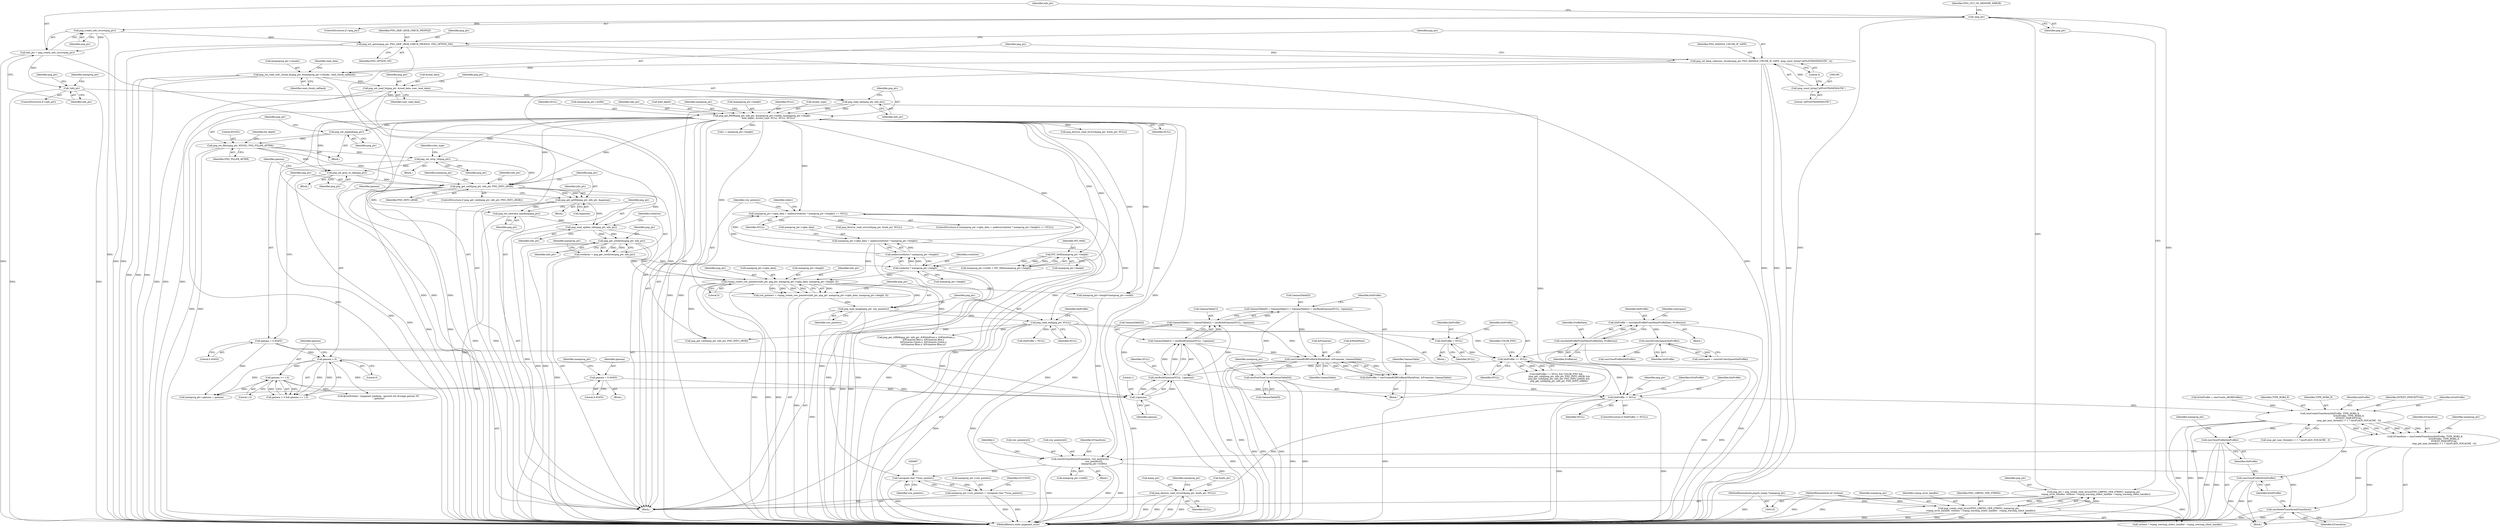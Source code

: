 digraph "1_pngquant_b7c217680cda02dddced245d237ebe8c383be285@array" {
"1000561" [label="(Call,GammaTable[0] = GammaTable[1] = GammaTable[2] = cmsBuildGamma(NULL, 1/gamma))"];
"1000565" [label="(Call,GammaTable[1] = GammaTable[2] = cmsBuildGamma(NULL, 1/gamma))"];
"1000569" [label="(Call,GammaTable[2] = cmsBuildGamma(NULL, 1/gamma))"];
"1000573" [label="(Call,cmsBuildGamma(NULL, 1/gamma))"];
"1000467" [label="(Call,hInProfile == NULL)"];
"1000462" [label="(Call,hInProfile = NULL)"];
"1000395" [label="(Call,png_read_end(png_ptr, NULL))"];
"1000392" [label="(Call,png_read_image(png_ptr, row_pointers))"];
"1000382" [label="(Call,rwpng_create_row_pointers(info_ptr, png_ptr, mainprog_ptr->rgba_data, mainprog_ptr->height, 0))"];
"1000351" [label="(Call,png_get_rowbytes(png_ptr, info_ptr))"];
"1000346" [label="(Call,png_read_update_info(png_ptr, info_ptr))"];
"1000344" [label="(Call,png_set_interlace_handling(png_ptr))"];
"1000279" [label="(Call,png_get_valid(png_ptr, info_ptr, PNG_INFO_sRGB))"];
"1000264" [label="(Call,png_set_strip_16(png_ptr))"];
"1000210" [label="(Call,png_get_IHDR(png_ptr, info_ptr, &mainprog_ptr->width, &mainprog_ptr->height,\n                  &bit_depth, &color_type, NULL, NULL, NULL))"];
"1000207" [label="(Call,png_read_info(png_ptr, info_ptr))"];
"1000202" [label="(Call,png_set_read_fn(png_ptr, &read_data, user_read_data))"];
"1000192" [label="(Call,png_set_read_user_chunk_fn(png_ptr, &mainprog_ptr->chunks, read_chunk_callback))"];
"1000185" [label="(Call,png_set_keep_unknown_chunks(png_ptr, PNG_HANDLE_CHUNK_IF_SAFE, (png_const_bytep)\"pHYs\0iTXt\0tEXt\0zTXt\", 4))"];
"1000181" [label="(Call,png_set_option(png_ptr, PNG_SKIP_sRGB_CHECK_PROFILE, PNG_OPTION_ON))"];
"1000154" [label="(Call,png_create_info_struct(png_ptr))"];
"1000147" [label="(Call,!png_ptr)"];
"1000136" [label="(Call,png_ptr = png_create_read_struct(PNG_LIBPNG_VER_STRING, mainprog_ptr,\n      rwpng_error_handler, verbose ? rwpng_warning_stderr_handler : rwpng_warning_silent_handler))"];
"1000138" [label="(Call,png_create_read_struct(PNG_LIBPNG_VER_STRING, mainprog_ptr,\n      rwpng_error_handler, verbose ? rwpng_warning_stderr_handler : rwpng_warning_silent_handler))"];
"1000122" [label="(MethodParameterIn,png24_image *mainprog_ptr)"];
"1000123" [label="(MethodParameterIn,int verbose)"];
"1000188" [label="(Call,(png_const_bytep)\"pHYs\0iTXt\0tEXt\0zTXt\")"];
"1000157" [label="(Call,!info_ptr)"];
"1000152" [label="(Call,info_ptr = png_create_info_struct(png_ptr))"];
"1000255" [label="(Call,png_set_filler(png_ptr, 65535L, PNG_FILLER_AFTER))"];
"1000253" [label="(Call,png_set_expand(png_ptr))"];
"1000272" [label="(Call,png_set_gray_to_rgb(png_ptr))"];
"1000296" [label="(Call,png_get_gAMA(png_ptr, info_ptr, &gamma))"];
"1000356" [label="(Call,mainprog_ptr->rgba_data = malloc(rowbytes * mainprog_ptr->height))"];
"1000360" [label="(Call,malloc(rowbytes * mainprog_ptr->height))"];
"1000361" [label="(Call,rowbytes * mainprog_ptr->height)"];
"1000349" [label="(Call,rowbytes = png_get_rowbytes(png_ptr, info_ptr))"];
"1000233" [label="(Call,INT_MAX/mainprog_ptr->height)"];
"1000380" [label="(Call,row_pointers = rwpng_create_row_pointers(info_ptr, png_ptr, mainprog_ptr->rgba_data, mainprog_ptr->height, 0))"];
"1000355" [label="(Call,(mainprog_ptr->rgba_data = malloc(rowbytes * mainprog_ptr->height)) == NULL)"];
"1000421" [label="(Call,cmsGetColorSpace(hInProfile))"];
"1000413" [label="(Call,hInProfile = cmsOpenProfileFromMem(ProfileData, ProfileLen))"];
"1000415" [label="(Call,cmsOpenProfileFromMem(ProfileData, ProfileLen))"];
"1000575" [label="(Call,1/gamma)"];
"1000303" [label="(Call,gamma > 0)"];
"1000275" [label="(Call,gamma = 0.45455)"];
"1000306" [label="(Call,gamma <= 1.0)"];
"1000336" [label="(Call,gamma = 0.45455)"];
"1000580" [label="(Call,cmsCreateRGBProfile(&WhitePoint, &Primaries, GammaTable))"];
"1000578" [label="(Call,hInProfile = cmsCreateRGBProfile(&WhitePoint, &Primaries, GammaTable))"];
"1000601" [label="(Call,hInProfile != NULL)"];
"1000612" [label="(Call,cmsCreateTransform(hInProfile, TYPE_RGBA_8,\n                                                      hOutProfile, TYPE_RGBA_8,\n                                                      INTENT_PERCEPTUAL,\n                                                      omp_get_max_threads() > 1 ? cmsFLAGS_NOCACHE : 0))"];
"1000610" [label="(Call,hTransform = cmsCreateTransform(hInProfile, TYPE_RGBA_8,\n                                                      hOutProfile, TYPE_RGBA_8,\n                                                      INTENT_PERCEPTUAL,\n                                                      omp_get_max_threads() > 1 ? cmsFLAGS_NOCACHE : 0))"];
"1000647" [label="(Call,cmsDoTransform(hTransform, row_pointers[i],\n                                       row_pointers[i],\n                                       mainprog_ptr->width))"];
"1000658" [label="(Call,cmsDeleteTransform(hTransform))"];
"1000686" [label="(Call,(unsigned char **)row_pointers)"];
"1000682" [label="(Call,mainprog_ptr->row_pointers = (unsigned char **)row_pointers)"];
"1000660" [label="(Call,cmsCloseProfile(hOutProfile))"];
"1000662" [label="(Call,cmsCloseProfile(hInProfile))"];
"1000669" [label="(Call,png_destroy_read_struct(&png_ptr, &info_ptr, NULL))"];
"1000586" [label="(Call,cmsFreeToneCurve(GammaTable[0]))"];
"1000611" [label="(Identifier,hTransform)"];
"1000263" [label="(Block,)"];
"1000612" [label="(Call,cmsCreateTransform(hInProfile, TYPE_RGBA_8,\n                                                      hOutProfile, TYPE_RGBA_8,\n                                                      INTENT_PERCEPTUAL,\n                                                      omp_get_max_threads() > 1 ? cmsFLAGS_NOCACHE : 0))"];
"1000357" [label="(Call,mainprog_ptr->rgba_data)"];
"1000272" [label="(Call,png_set_gray_to_rgb(png_ptr))"];
"1000156" [label="(ControlStructure,if (!info_ptr))"];
"1000191" [label="(Literal,4)"];
"1000422" [label="(Identifier,hInProfile)"];
"1000371" [label="(Call,png_destroy_read_struct(&png_ptr, &info_ptr, NULL))"];
"1000393" [label="(Identifier,png_ptr)"];
"1000645" [label="(Identifier,i)"];
"1000392" [label="(Call,png_read_image(png_ptr, row_pointers))"];
"1000384" [label="(Identifier,png_ptr)"];
"1000604" [label="(Block,)"];
"1000655" [label="(Call,mainprog_ptr->width)"];
"1000257" [label="(Literal,65535L)"];
"1000686" [label="(Call,(unsigned char **)row_pointers)"];
"1000213" [label="(Call,&mainprog_ptr->width)"];
"1000280" [label="(Identifier,png_ptr)"];
"1000639" [label="(Call,i < mainprog_ptr->height)"];
"1000360" [label="(Call,malloc(rowbytes * mainprog_ptr->height))"];
"1000303" [label="(Call,gamma > 0)"];
"1000618" [label="(Call,omp_get_max_threads() > 1 ? cmsFLAGS_NOCACHE : 0)"];
"1000490" [label="(Call,png_get_cHRM(png_ptr, info_ptr, &WhitePoint.x, &WhitePoint.y,\n                     &Primaries.Red.x, &Primaries.Red.y,\n                     &Primaries.Green.x, &Primaries.Green.y,\n                     &Primaries.Blue.x, &Primaries.Blue.y))"];
"1000394" [label="(Identifier,row_pointers)"];
"1000682" [label="(Call,mainprog_ptr->row_pointers = (unsigned char **)row_pointers)"];
"1000297" [label="(Identifier,png_ptr)"];
"1000192" [label="(Call,png_set_read_user_chunk_fn(png_ptr, &mainprog_ptr->chunks, read_chunk_callback))"];
"1000229" [label="(Call,mainprog_ptr->width > INT_MAX/mainprog_ptr->height)"];
"1000577" [label="(Identifier,gamma)"];
"1000691" [label="(MethodReturn,static pngquant_error)"];
"1000275" [label="(Call,gamma = 0.45455)"];
"1000281" [label="(Identifier,info_ptr)"];
"1000154" [label="(Call,png_create_info_struct(png_ptr))"];
"1000610" [label="(Call,hTransform = cmsCreateTransform(hInProfile, TYPE_RGBA_8,\n                                                      hOutProfile, TYPE_RGBA_8,\n                                                      INTENT_PERCEPTUAL,\n                                                      omp_get_max_threads() > 1 ? cmsFLAGS_NOCACHE : 0))"];
"1000254" [label="(Identifier,png_ptr)"];
"1000345" [label="(Identifier,png_ptr)"];
"1000304" [label="(Identifier,gamma)"];
"1000391" [label="(Literal,0)"];
"1000471" [label="(Identifier,COLOR_PNG)"];
"1000396" [label="(Identifier,png_ptr)"];
"1000282" [label="(Identifier,PNG_INFO_sRGB)"];
"1000239" [label="(Call,png_destroy_read_struct(&png_ptr, &info_ptr, NULL))"];
"1000576" [label="(Literal,1)"];
"1000419" [label="(Call,colorspace = cmsGetColorSpace(hInProfile))"];
"1000366" [label="(Identifier,NULL)"];
"1000278" [label="(ControlStructure,if (png_get_valid(png_ptr, info_ptr, PNG_INFO_sRGB)))"];
"1000614" [label="(Identifier,TYPE_RGBA_8)"];
"1000469" [label="(Identifier,NULL)"];
"1000666" [label="(Identifier,mainprog_ptr)"];
"1000349" [label="(Call,rowbytes = png_get_rowbytes(png_ptr, info_ptr))"];
"1000344" [label="(Call,png_set_interlace_handling(png_ptr))"];
"1000369" [label="(Identifier,stderr)"];
"1000677" [label="(Identifier,mainprog_ptr)"];
"1000487" [label="(Block,)"];
"1000186" [label="(Identifier,png_ptr)"];
"1000652" [label="(Call,row_pointers[i])"];
"1000587" [label="(Call,GammaTable[0])"];
"1000463" [label="(Identifier,hInProfile)"];
"1000147" [label="(Call,!png_ptr)"];
"1000663" [label="(Identifier,hInProfile)"];
"1000183" [label="(Identifier,PNG_SKIP_sRGB_CHECK_PROFILE)"];
"1000212" [label="(Identifier,info_ptr)"];
"1000356" [label="(Call,mainprog_ptr->rgba_data = malloc(rowbytes * mainprog_ptr->height))"];
"1000380" [label="(Call,row_pointers = rwpng_create_row_pointers(info_ptr, png_ptr, mainprog_ptr->rgba_data, mainprog_ptr->height, 0))"];
"1000306" [label="(Call,gamma <= 1.0)"];
"1000361" [label="(Call,rowbytes * mainprog_ptr->height)"];
"1000580" [label="(Call,cmsCreateRGBProfile(&WhitePoint, &Primaries, GammaTable))"];
"1000123" [label="(MethodParameterIn,int verbose)"];
"1000570" [label="(Call,GammaTable[2])"];
"1000185" [label="(Call,png_set_keep_unknown_chunks(png_ptr, PNG_HANDLE_CHUNK_IF_SAFE, (png_const_bytep)\"pHYs\0iTXt\0tEXt\0zTXt\", 4))"];
"1000613" [label="(Identifier,hInProfile)"];
"1000674" [label="(Identifier,NULL)"];
"1000603" [label="(Identifier,NULL)"];
"1000382" [label="(Call,rwpng_create_row_pointers(info_ptr, png_ptr, mainprog_ptr->rgba_data, mainprog_ptr->height, 0))"];
"1000261" [label="(Identifier,bit_depth)"];
"1000649" [label="(Call,row_pointers[i])"];
"1000142" [label="(Call,verbose ? rwpng_warning_stderr_handler : rwpng_warning_silent_handler)"];
"1000277" [label="(Literal,0.45455)"];
"1000286" [label="(Identifier,mainprog_ptr)"];
"1000211" [label="(Identifier,png_ptr)"];
"1000203" [label="(Identifier,png_ptr)"];
"1000148" [label="(Identifier,png_ptr)"];
"1000647" [label="(Call,cmsDoTransform(hTransform, row_pointers[i],\n                                       row_pointers[i],\n                                       mainprog_ptr->width))"];
"1000170" [label="(Identifier,mainprog_ptr)"];
"1000339" [label="(Call,mainprog_ptr->gamma = gamma)"];
"1000660" [label="(Call,cmsCloseProfile(hOutProfile))"];
"1000140" [label="(Identifier,mainprog_ptr)"];
"1000574" [label="(Identifier,NULL)"];
"1000299" [label="(Call,&gamma)"];
"1000671" [label="(Identifier,png_ptr)"];
"1000464" [label="(Identifier,NULL)"];
"1000468" [label="(Identifier,hInProfile)"];
"1000669" [label="(Call,png_destroy_read_struct(&png_ptr, &info_ptr, NULL))"];
"1000569" [label="(Call,GammaTable[2] = cmsBuildGamma(NULL, 1/gamma))"];
"1000412" [label="(Block,)"];
"1000417" [label="(Identifier,ProfileLen)"];
"1000363" [label="(Call,mainprog_ptr->height)"];
"1000617" [label="(Identifier,INTENT_PERCEPTUAL)"];
"1000350" [label="(Identifier,rowbytes)"];
"1000184" [label="(Identifier,PNG_OPTION_ON)"];
"1000385" [label="(Call,mainprog_ptr->rgba_data)"];
"1000190" [label="(Literal,\"pHYs\0iTXt\0tEXt\0zTXt\")"];
"1000182" [label="(Identifier,png_ptr)"];
"1000381" [label="(Identifier,row_pointers)"];
"1000346" [label="(Call,png_read_update_info(png_ptr, info_ptr))"];
"1000141" [label="(Identifier,rwpng_error_handler)"];
"1000307" [label="(Identifier,gamma)"];
"1000588" [label="(Identifier,GammaTable)"];
"1000233" [label="(Call,INT_MAX/mainprog_ptr->height)"];
"1000575" [label="(Call,1/gamma)"];
"1000151" [label="(Identifier,PNG_OUT_OF_MEMORY_ERROR)"];
"1000566" [label="(Call,GammaTable[1])"];
"1000221" [label="(Call,&bit_depth)"];
"1000139" [label="(Identifier,PNG_LIBPNG_VER_STRING)"];
"1000207" [label="(Call,png_read_info(png_ptr, info_ptr))"];
"1000235" [label="(Call,mainprog_ptr->height)"];
"1000421" [label="(Call,cmsGetColorSpace(hInProfile))"];
"1000298" [label="(Identifier,info_ptr)"];
"1000231" [label="(Identifier,mainprog_ptr)"];
"1000474" [label="(Call,png_get_valid(png_ptr, info_ptr, PNG_INFO_sRGB))"];
"1000579" [label="(Identifier,hInProfile)"];
"1000662" [label="(Call,cmsCloseProfile(hInProfile))"];
"1000646" [label="(Block,)"];
"1000217" [label="(Call,&mainprog_ptr->height)"];
"1000354" [label="(ControlStructure,if ((mainprog_ptr->rgba_data = malloc(rowbytes * mainprog_ptr->height)) == NULL))"];
"1000157" [label="(Call,!info_ptr)"];
"1000401" [label="(Call,hInProfile = NULL)"];
"1000138" [label="(Call,png_create_read_struct(PNG_LIBPNG_VER_STRING, mainprog_ptr,\n      rwpng_error_handler, verbose ? rwpng_warning_stderr_handler : rwpng_warning_silent_handler))"];
"1000295" [label="(Block,)"];
"1000352" [label="(Identifier,png_ptr)"];
"1000158" [label="(Identifier,info_ptr)"];
"1000302" [label="(Call,gamma > 0 && gamma <= 1.0)"];
"1000615" [label="(Identifier,hOutProfile)"];
"1000225" [label="(Identifier,NULL)"];
"1000187" [label="(Identifier,PNG_HANDLE_CHUNK_IF_SAFE)"];
"1000690" [label="(Identifier,SUCCESS)"];
"1000201" [label="(Identifier,read_data)"];
"1000413" [label="(Call,hInProfile = cmsOpenProfileFromMem(ProfileData, ProfileLen))"];
"1000606" [label="(Call,hOutProfile = cmsCreate_sRGBProfile())"];
"1000279" [label="(Call,png_get_valid(png_ptr, info_ptr, PNG_INFO_sRGB))"];
"1000688" [label="(Identifier,row_pointers)"];
"1000122" [label="(MethodParameterIn,png24_image *mainprog_ptr)"];
"1000395" [label="(Call,png_read_end(png_ptr, NULL))"];
"1000565" [label="(Call,GammaTable[1] = GammaTable[2] = cmsBuildGamma(NULL, 1/gamma))"];
"1000628" [label="(Identifier,mainprog_ptr)"];
"1000209" [label="(Identifier,info_ptr)"];
"1000136" [label="(Call,png_ptr = png_create_read_struct(PNG_LIBPNG_VER_STRING, mainprog_ptr,\n      rwpng_error_handler, verbose ? rwpng_warning_stderr_handler : rwpng_warning_silent_handler))"];
"1000256" [label="(Identifier,png_ptr)"];
"1000296" [label="(Call,png_get_gAMA(png_ptr, info_ptr, &gamma))"];
"1000648" [label="(Identifier,hTransform)"];
"1000188" [label="(Call,(png_const_bytep)\"pHYs\0iTXt\0tEXt\0zTXt\")"];
"1000358" [label="(Identifier,mainprog_ptr)"];
"1000181" [label="(Call,png_set_option(png_ptr, PNG_SKIP_sRGB_CHECK_PROFILE, PNG_OPTION_ON))"];
"1000264" [label="(Call,png_set_strip_16(png_ptr))"];
"1000338" [label="(Literal,0.45455)"];
"1000348" [label="(Identifier,info_ptr)"];
"1000322" [label="(Call,fprintf(stderr, \"pngquant readpng:  ignored out-of-range gamma %f\n\", gamma))"];
"1000661" [label="(Identifier,hOutProfile)"];
"1000206" [label="(Identifier,user_read_data)"];
"1000585" [label="(Identifier,GammaTable)"];
"1000583" [label="(Call,&Primaries)"];
"1000600" [label="(ControlStructure,if (hInProfile != NULL))"];
"1000466" [label="(Call,hInProfile == NULL && COLOR_PNG &&\n        !png_get_valid(png_ptr, info_ptr, PNG_INFO_sRGB) &&\n        png_get_valid(png_ptr, info_ptr, PNG_INFO_gAMA) &&\n        png_get_valid(png_ptr, info_ptr, PNG_INFO_cHRM))"];
"1000467" [label="(Call,hInProfile == NULL)"];
"1000153" [label="(Identifier,info_ptr)"];
"1000626" [label="(Call,mainprog_ptr->height*mainprog_ptr->width)"];
"1000581" [label="(Call,&WhitePoint)"];
"1000223" [label="(Call,&color_type)"];
"1000420" [label="(Identifier,colorspace)"];
"1000253" [label="(Call,png_set_expand(png_ptr))"];
"1000586" [label="(Call,cmsFreeToneCurve(GammaTable[0]))"];
"1000351" [label="(Call,png_get_rowbytes(png_ptr, info_ptr))"];
"1000137" [label="(Identifier,png_ptr)"];
"1000460" [label="(Call,cmsCloseProfile(hInProfile))"];
"1000578" [label="(Call,hInProfile = cmsCreateRGBProfile(&WhitePoint, &Primaries, GammaTable))"];
"1000234" [label="(Identifier,INT_MAX)"];
"1000124" [label="(Block,)"];
"1000388" [label="(Call,mainprog_ptr->height)"];
"1000202" [label="(Call,png_set_read_fn(png_ptr, &read_data, user_read_data))"];
"1000592" [label="(Identifier,mainprog_ptr)"];
"1000683" [label="(Call,mainprog_ptr->row_pointers)"];
"1000198" [label="(Identifier,read_chunk_callback)"];
"1000601" [label="(Call,hInProfile != NULL)"];
"1000397" [label="(Identifier,NULL)"];
"1000269" [label="(Identifier,color_type)"];
"1000273" [label="(Identifier,png_ptr)"];
"1000146" [label="(ControlStructure,if (!png_ptr))"];
"1000607" [label="(Identifier,hOutProfile)"];
"1000265" [label="(Identifier,png_ptr)"];
"1000162" [label="(Identifier,png_ptr)"];
"1000155" [label="(Identifier,png_ptr)"];
"1000415" [label="(Call,cmsOpenProfileFromMem(ProfileData, ProfileLen))"];
"1000562" [label="(Call,GammaTable[0])"];
"1000194" [label="(Call,&mainprog_ptr->chunks)"];
"1000271" [label="(Block,)"];
"1000416" [label="(Identifier,ProfileData)"];
"1000204" [label="(Call,&read_data)"];
"1000616" [label="(Identifier,TYPE_RGBA_8)"];
"1000672" [label="(Call,&info_ptr)"];
"1000402" [label="(Identifier,hInProfile)"];
"1000383" [label="(Identifier,info_ptr)"];
"1000602" [label="(Identifier,hInProfile)"];
"1000670" [label="(Call,&png_ptr)"];
"1000210" [label="(Call,png_get_IHDR(png_ptr, info_ptr, &mainprog_ptr->width, &mainprog_ptr->height,\n                  &bit_depth, &color_type, NULL, NULL, NULL))"];
"1000258" [label="(Identifier,PNG_FILLER_AFTER)"];
"1000305" [label="(Literal,0)"];
"1000658" [label="(Call,cmsDeleteTransform(hTransform))"];
"1000341" [label="(Identifier,mainprog_ptr)"];
"1000462" [label="(Call,hInProfile = NULL)"];
"1000208" [label="(Identifier,png_ptr)"];
"1000347" [label="(Identifier,png_ptr)"];
"1000573" [label="(Call,cmsBuildGamma(NULL, 1/gamma))"];
"1000227" [label="(Identifier,NULL)"];
"1000355" [label="(Call,(mainprog_ptr->rgba_data = malloc(rowbytes * mainprog_ptr->height)) == NULL)"];
"1000308" [label="(Literal,1.0)"];
"1000337" [label="(Identifier,gamma)"];
"1000193" [label="(Identifier,png_ptr)"];
"1000414" [label="(Identifier,hInProfile)"];
"1000321" [label="(Block,)"];
"1000561" [label="(Call,GammaTable[0] = GammaTable[1] = GammaTable[2] = cmsBuildGamma(NULL, 1/gamma))"];
"1000152" [label="(Call,info_ptr = png_create_info_struct(png_ptr))"];
"1000252" [label="(Block,)"];
"1000353" [label="(Identifier,info_ptr)"];
"1000336" [label="(Call,gamma = 0.45455)"];
"1000276" [label="(Identifier,gamma)"];
"1000226" [label="(Identifier,NULL)"];
"1000362" [label="(Identifier,rowbytes)"];
"1000441" [label="(Block,)"];
"1000659" [label="(Identifier,hTransform)"];
"1000255" [label="(Call,png_set_filler(png_ptr, 65535L, PNG_FILLER_AFTER))"];
"1000561" -> "1000487"  [label="AST: "];
"1000561" -> "1000565"  [label="CFG: "];
"1000562" -> "1000561"  [label="AST: "];
"1000565" -> "1000561"  [label="AST: "];
"1000579" -> "1000561"  [label="CFG: "];
"1000565" -> "1000561"  [label="DDG: "];
"1000561" -> "1000580"  [label="DDG: "];
"1000561" -> "1000586"  [label="DDG: "];
"1000565" -> "1000569"  [label="CFG: "];
"1000566" -> "1000565"  [label="AST: "];
"1000569" -> "1000565"  [label="AST: "];
"1000565" -> "1000691"  [label="DDG: "];
"1000569" -> "1000565"  [label="DDG: "];
"1000573" -> "1000565"  [label="DDG: "];
"1000573" -> "1000565"  [label="DDG: "];
"1000565" -> "1000580"  [label="DDG: "];
"1000569" -> "1000573"  [label="CFG: "];
"1000570" -> "1000569"  [label="AST: "];
"1000573" -> "1000569"  [label="AST: "];
"1000569" -> "1000691"  [label="DDG: "];
"1000569" -> "1000691"  [label="DDG: "];
"1000573" -> "1000569"  [label="DDG: "];
"1000573" -> "1000569"  [label="DDG: "];
"1000569" -> "1000580"  [label="DDG: "];
"1000573" -> "1000575"  [label="CFG: "];
"1000574" -> "1000573"  [label="AST: "];
"1000575" -> "1000573"  [label="AST: "];
"1000573" -> "1000691"  [label="DDG: "];
"1000467" -> "1000573"  [label="DDG: "];
"1000575" -> "1000573"  [label="DDG: "];
"1000575" -> "1000573"  [label="DDG: "];
"1000573" -> "1000601"  [label="DDG: "];
"1000467" -> "1000466"  [label="AST: "];
"1000467" -> "1000469"  [label="CFG: "];
"1000468" -> "1000467"  [label="AST: "];
"1000469" -> "1000467"  [label="AST: "];
"1000471" -> "1000467"  [label="CFG: "];
"1000466" -> "1000467"  [label="CFG: "];
"1000467" -> "1000466"  [label="DDG: "];
"1000467" -> "1000466"  [label="DDG: "];
"1000462" -> "1000467"  [label="DDG: "];
"1000421" -> "1000467"  [label="DDG: "];
"1000395" -> "1000467"  [label="DDG: "];
"1000467" -> "1000601"  [label="DDG: "];
"1000467" -> "1000601"  [label="DDG: "];
"1000462" -> "1000441"  [label="AST: "];
"1000462" -> "1000464"  [label="CFG: "];
"1000463" -> "1000462"  [label="AST: "];
"1000464" -> "1000462"  [label="AST: "];
"1000468" -> "1000462"  [label="CFG: "];
"1000395" -> "1000462"  [label="DDG: "];
"1000395" -> "1000124"  [label="AST: "];
"1000395" -> "1000397"  [label="CFG: "];
"1000396" -> "1000395"  [label="AST: "];
"1000397" -> "1000395"  [label="AST: "];
"1000402" -> "1000395"  [label="CFG: "];
"1000395" -> "1000691"  [label="DDG: "];
"1000395" -> "1000691"  [label="DDG: "];
"1000392" -> "1000395"  [label="DDG: "];
"1000355" -> "1000395"  [label="DDG: "];
"1000395" -> "1000401"  [label="DDG: "];
"1000395" -> "1000474"  [label="DDG: "];
"1000395" -> "1000490"  [label="DDG: "];
"1000392" -> "1000124"  [label="AST: "];
"1000392" -> "1000394"  [label="CFG: "];
"1000393" -> "1000392"  [label="AST: "];
"1000394" -> "1000392"  [label="AST: "];
"1000396" -> "1000392"  [label="CFG: "];
"1000392" -> "1000691"  [label="DDG: "];
"1000382" -> "1000392"  [label="DDG: "];
"1000380" -> "1000392"  [label="DDG: "];
"1000392" -> "1000647"  [label="DDG: "];
"1000392" -> "1000686"  [label="DDG: "];
"1000382" -> "1000380"  [label="AST: "];
"1000382" -> "1000391"  [label="CFG: "];
"1000383" -> "1000382"  [label="AST: "];
"1000384" -> "1000382"  [label="AST: "];
"1000385" -> "1000382"  [label="AST: "];
"1000388" -> "1000382"  [label="AST: "];
"1000391" -> "1000382"  [label="AST: "];
"1000380" -> "1000382"  [label="CFG: "];
"1000382" -> "1000691"  [label="DDG: "];
"1000382" -> "1000691"  [label="DDG: "];
"1000382" -> "1000691"  [label="DDG: "];
"1000382" -> "1000380"  [label="DDG: "];
"1000382" -> "1000380"  [label="DDG: "];
"1000382" -> "1000380"  [label="DDG: "];
"1000382" -> "1000380"  [label="DDG: "];
"1000382" -> "1000380"  [label="DDG: "];
"1000351" -> "1000382"  [label="DDG: "];
"1000351" -> "1000382"  [label="DDG: "];
"1000356" -> "1000382"  [label="DDG: "];
"1000210" -> "1000382"  [label="DDG: "];
"1000361" -> "1000382"  [label="DDG: "];
"1000382" -> "1000474"  [label="DDG: "];
"1000382" -> "1000490"  [label="DDG: "];
"1000382" -> "1000626"  [label="DDG: "];
"1000351" -> "1000349"  [label="AST: "];
"1000351" -> "1000353"  [label="CFG: "];
"1000352" -> "1000351"  [label="AST: "];
"1000353" -> "1000351"  [label="AST: "];
"1000349" -> "1000351"  [label="CFG: "];
"1000351" -> "1000691"  [label="DDG: "];
"1000351" -> "1000691"  [label="DDG: "];
"1000351" -> "1000349"  [label="DDG: "];
"1000351" -> "1000349"  [label="DDG: "];
"1000346" -> "1000351"  [label="DDG: "];
"1000346" -> "1000351"  [label="DDG: "];
"1000346" -> "1000124"  [label="AST: "];
"1000346" -> "1000348"  [label="CFG: "];
"1000347" -> "1000346"  [label="AST: "];
"1000348" -> "1000346"  [label="AST: "];
"1000350" -> "1000346"  [label="CFG: "];
"1000346" -> "1000691"  [label="DDG: "];
"1000344" -> "1000346"  [label="DDG: "];
"1000296" -> "1000346"  [label="DDG: "];
"1000279" -> "1000346"  [label="DDG: "];
"1000344" -> "1000124"  [label="AST: "];
"1000344" -> "1000345"  [label="CFG: "];
"1000345" -> "1000344"  [label="AST: "];
"1000347" -> "1000344"  [label="CFG: "];
"1000344" -> "1000691"  [label="DDG: "];
"1000279" -> "1000344"  [label="DDG: "];
"1000296" -> "1000344"  [label="DDG: "];
"1000279" -> "1000278"  [label="AST: "];
"1000279" -> "1000282"  [label="CFG: "];
"1000280" -> "1000279"  [label="AST: "];
"1000281" -> "1000279"  [label="AST: "];
"1000282" -> "1000279"  [label="AST: "];
"1000286" -> "1000279"  [label="CFG: "];
"1000297" -> "1000279"  [label="CFG: "];
"1000279" -> "1000691"  [label="DDG: "];
"1000279" -> "1000691"  [label="DDG: "];
"1000264" -> "1000279"  [label="DDG: "];
"1000272" -> "1000279"  [label="DDG: "];
"1000210" -> "1000279"  [label="DDG: "];
"1000210" -> "1000279"  [label="DDG: "];
"1000255" -> "1000279"  [label="DDG: "];
"1000279" -> "1000296"  [label="DDG: "];
"1000279" -> "1000296"  [label="DDG: "];
"1000279" -> "1000474"  [label="DDG: "];
"1000264" -> "1000263"  [label="AST: "];
"1000264" -> "1000265"  [label="CFG: "];
"1000265" -> "1000264"  [label="AST: "];
"1000269" -> "1000264"  [label="CFG: "];
"1000264" -> "1000691"  [label="DDG: "];
"1000210" -> "1000264"  [label="DDG: "];
"1000255" -> "1000264"  [label="DDG: "];
"1000264" -> "1000272"  [label="DDG: "];
"1000210" -> "1000124"  [label="AST: "];
"1000210" -> "1000227"  [label="CFG: "];
"1000211" -> "1000210"  [label="AST: "];
"1000212" -> "1000210"  [label="AST: "];
"1000213" -> "1000210"  [label="AST: "];
"1000217" -> "1000210"  [label="AST: "];
"1000221" -> "1000210"  [label="AST: "];
"1000223" -> "1000210"  [label="AST: "];
"1000225" -> "1000210"  [label="AST: "];
"1000226" -> "1000210"  [label="AST: "];
"1000227" -> "1000210"  [label="AST: "];
"1000231" -> "1000210"  [label="CFG: "];
"1000210" -> "1000691"  [label="DDG: "];
"1000210" -> "1000691"  [label="DDG: "];
"1000210" -> "1000691"  [label="DDG: "];
"1000210" -> "1000691"  [label="DDG: "];
"1000210" -> "1000691"  [label="DDG: "];
"1000210" -> "1000691"  [label="DDG: "];
"1000210" -> "1000691"  [label="DDG: "];
"1000207" -> "1000210"  [label="DDG: "];
"1000207" -> "1000210"  [label="DDG: "];
"1000210" -> "1000229"  [label="DDG: "];
"1000210" -> "1000233"  [label="DDG: "];
"1000210" -> "1000239"  [label="DDG: "];
"1000210" -> "1000253"  [label="DDG: "];
"1000210" -> "1000272"  [label="DDG: "];
"1000210" -> "1000361"  [label="DDG: "];
"1000210" -> "1000355"  [label="DDG: "];
"1000210" -> "1000626"  [label="DDG: "];
"1000210" -> "1000626"  [label="DDG: "];
"1000210" -> "1000639"  [label="DDG: "];
"1000210" -> "1000647"  [label="DDG: "];
"1000207" -> "1000124"  [label="AST: "];
"1000207" -> "1000209"  [label="CFG: "];
"1000208" -> "1000207"  [label="AST: "];
"1000209" -> "1000207"  [label="AST: "];
"1000211" -> "1000207"  [label="CFG: "];
"1000207" -> "1000691"  [label="DDG: "];
"1000202" -> "1000207"  [label="DDG: "];
"1000157" -> "1000207"  [label="DDG: "];
"1000202" -> "1000124"  [label="AST: "];
"1000202" -> "1000206"  [label="CFG: "];
"1000203" -> "1000202"  [label="AST: "];
"1000204" -> "1000202"  [label="AST: "];
"1000206" -> "1000202"  [label="AST: "];
"1000208" -> "1000202"  [label="CFG: "];
"1000202" -> "1000691"  [label="DDG: "];
"1000202" -> "1000691"  [label="DDG: "];
"1000202" -> "1000691"  [label="DDG: "];
"1000192" -> "1000202"  [label="DDG: "];
"1000192" -> "1000124"  [label="AST: "];
"1000192" -> "1000198"  [label="CFG: "];
"1000193" -> "1000192"  [label="AST: "];
"1000194" -> "1000192"  [label="AST: "];
"1000198" -> "1000192"  [label="AST: "];
"1000201" -> "1000192"  [label="CFG: "];
"1000192" -> "1000691"  [label="DDG: "];
"1000192" -> "1000691"  [label="DDG: "];
"1000192" -> "1000691"  [label="DDG: "];
"1000185" -> "1000192"  [label="DDG: "];
"1000185" -> "1000124"  [label="AST: "];
"1000185" -> "1000191"  [label="CFG: "];
"1000186" -> "1000185"  [label="AST: "];
"1000187" -> "1000185"  [label="AST: "];
"1000188" -> "1000185"  [label="AST: "];
"1000191" -> "1000185"  [label="AST: "];
"1000193" -> "1000185"  [label="CFG: "];
"1000185" -> "1000691"  [label="DDG: "];
"1000185" -> "1000691"  [label="DDG: "];
"1000185" -> "1000691"  [label="DDG: "];
"1000181" -> "1000185"  [label="DDG: "];
"1000188" -> "1000185"  [label="DDG: "];
"1000181" -> "1000124"  [label="AST: "];
"1000181" -> "1000184"  [label="CFG: "];
"1000182" -> "1000181"  [label="AST: "];
"1000183" -> "1000181"  [label="AST: "];
"1000184" -> "1000181"  [label="AST: "];
"1000186" -> "1000181"  [label="CFG: "];
"1000181" -> "1000691"  [label="DDG: "];
"1000181" -> "1000691"  [label="DDG: "];
"1000181" -> "1000691"  [label="DDG: "];
"1000154" -> "1000181"  [label="DDG: "];
"1000154" -> "1000152"  [label="AST: "];
"1000154" -> "1000155"  [label="CFG: "];
"1000155" -> "1000154"  [label="AST: "];
"1000152" -> "1000154"  [label="CFG: "];
"1000154" -> "1000691"  [label="DDG: "];
"1000154" -> "1000152"  [label="DDG: "];
"1000147" -> "1000154"  [label="DDG: "];
"1000147" -> "1000146"  [label="AST: "];
"1000147" -> "1000148"  [label="CFG: "];
"1000148" -> "1000147"  [label="AST: "];
"1000151" -> "1000147"  [label="CFG: "];
"1000153" -> "1000147"  [label="CFG: "];
"1000147" -> "1000691"  [label="DDG: "];
"1000147" -> "1000691"  [label="DDG: "];
"1000136" -> "1000147"  [label="DDG: "];
"1000136" -> "1000124"  [label="AST: "];
"1000136" -> "1000138"  [label="CFG: "];
"1000137" -> "1000136"  [label="AST: "];
"1000138" -> "1000136"  [label="AST: "];
"1000148" -> "1000136"  [label="CFG: "];
"1000136" -> "1000691"  [label="DDG: "];
"1000138" -> "1000136"  [label="DDG: "];
"1000138" -> "1000136"  [label="DDG: "];
"1000138" -> "1000136"  [label="DDG: "];
"1000138" -> "1000136"  [label="DDG: "];
"1000138" -> "1000142"  [label="CFG: "];
"1000139" -> "1000138"  [label="AST: "];
"1000140" -> "1000138"  [label="AST: "];
"1000141" -> "1000138"  [label="AST: "];
"1000142" -> "1000138"  [label="AST: "];
"1000138" -> "1000691"  [label="DDG: "];
"1000138" -> "1000691"  [label="DDG: "];
"1000138" -> "1000691"  [label="DDG: "];
"1000138" -> "1000691"  [label="DDG: "];
"1000122" -> "1000138"  [label="DDG: "];
"1000123" -> "1000138"  [label="DDG: "];
"1000122" -> "1000120"  [label="AST: "];
"1000122" -> "1000691"  [label="DDG: "];
"1000123" -> "1000120"  [label="AST: "];
"1000123" -> "1000691"  [label="DDG: "];
"1000123" -> "1000142"  [label="DDG: "];
"1000188" -> "1000190"  [label="CFG: "];
"1000189" -> "1000188"  [label="AST: "];
"1000190" -> "1000188"  [label="AST: "];
"1000191" -> "1000188"  [label="CFG: "];
"1000157" -> "1000156"  [label="AST: "];
"1000157" -> "1000158"  [label="CFG: "];
"1000158" -> "1000157"  [label="AST: "];
"1000162" -> "1000157"  [label="CFG: "];
"1000170" -> "1000157"  [label="CFG: "];
"1000157" -> "1000691"  [label="DDG: "];
"1000157" -> "1000691"  [label="DDG: "];
"1000152" -> "1000157"  [label="DDG: "];
"1000152" -> "1000124"  [label="AST: "];
"1000153" -> "1000152"  [label="AST: "];
"1000158" -> "1000152"  [label="CFG: "];
"1000152" -> "1000691"  [label="DDG: "];
"1000255" -> "1000252"  [label="AST: "];
"1000255" -> "1000258"  [label="CFG: "];
"1000256" -> "1000255"  [label="AST: "];
"1000257" -> "1000255"  [label="AST: "];
"1000258" -> "1000255"  [label="AST: "];
"1000261" -> "1000255"  [label="CFG: "];
"1000255" -> "1000691"  [label="DDG: "];
"1000255" -> "1000691"  [label="DDG: "];
"1000253" -> "1000255"  [label="DDG: "];
"1000255" -> "1000272"  [label="DDG: "];
"1000253" -> "1000252"  [label="AST: "];
"1000253" -> "1000254"  [label="CFG: "];
"1000254" -> "1000253"  [label="AST: "];
"1000256" -> "1000253"  [label="CFG: "];
"1000253" -> "1000691"  [label="DDG: "];
"1000272" -> "1000271"  [label="AST: "];
"1000272" -> "1000273"  [label="CFG: "];
"1000273" -> "1000272"  [label="AST: "];
"1000276" -> "1000272"  [label="CFG: "];
"1000272" -> "1000691"  [label="DDG: "];
"1000296" -> "1000295"  [label="AST: "];
"1000296" -> "1000299"  [label="CFG: "];
"1000297" -> "1000296"  [label="AST: "];
"1000298" -> "1000296"  [label="AST: "];
"1000299" -> "1000296"  [label="AST: "];
"1000304" -> "1000296"  [label="CFG: "];
"1000296" -> "1000691"  [label="DDG: "];
"1000296" -> "1000691"  [label="DDG: "];
"1000356" -> "1000355"  [label="AST: "];
"1000356" -> "1000360"  [label="CFG: "];
"1000357" -> "1000356"  [label="AST: "];
"1000360" -> "1000356"  [label="AST: "];
"1000366" -> "1000356"  [label="CFG: "];
"1000356" -> "1000691"  [label="DDG: "];
"1000356" -> "1000691"  [label="DDG: "];
"1000356" -> "1000355"  [label="DDG: "];
"1000360" -> "1000356"  [label="DDG: "];
"1000360" -> "1000361"  [label="CFG: "];
"1000361" -> "1000360"  [label="AST: "];
"1000360" -> "1000691"  [label="DDG: "];
"1000360" -> "1000355"  [label="DDG: "];
"1000361" -> "1000360"  [label="DDG: "];
"1000361" -> "1000360"  [label="DDG: "];
"1000361" -> "1000363"  [label="CFG: "];
"1000362" -> "1000361"  [label="AST: "];
"1000363" -> "1000361"  [label="AST: "];
"1000361" -> "1000691"  [label="DDG: "];
"1000361" -> "1000691"  [label="DDG: "];
"1000349" -> "1000361"  [label="DDG: "];
"1000233" -> "1000361"  [label="DDG: "];
"1000349" -> "1000124"  [label="AST: "];
"1000350" -> "1000349"  [label="AST: "];
"1000358" -> "1000349"  [label="CFG: "];
"1000349" -> "1000691"  [label="DDG: "];
"1000233" -> "1000229"  [label="AST: "];
"1000233" -> "1000235"  [label="CFG: "];
"1000234" -> "1000233"  [label="AST: "];
"1000235" -> "1000233"  [label="AST: "];
"1000229" -> "1000233"  [label="CFG: "];
"1000233" -> "1000691"  [label="DDG: "];
"1000233" -> "1000691"  [label="DDG: "];
"1000233" -> "1000229"  [label="DDG: "];
"1000233" -> "1000229"  [label="DDG: "];
"1000380" -> "1000124"  [label="AST: "];
"1000381" -> "1000380"  [label="AST: "];
"1000393" -> "1000380"  [label="CFG: "];
"1000380" -> "1000691"  [label="DDG: "];
"1000355" -> "1000354"  [label="AST: "];
"1000355" -> "1000366"  [label="CFG: "];
"1000366" -> "1000355"  [label="AST: "];
"1000369" -> "1000355"  [label="CFG: "];
"1000381" -> "1000355"  [label="CFG: "];
"1000355" -> "1000691"  [label="DDG: "];
"1000355" -> "1000371"  [label="DDG: "];
"1000421" -> "1000419"  [label="AST: "];
"1000421" -> "1000422"  [label="CFG: "];
"1000422" -> "1000421"  [label="AST: "];
"1000419" -> "1000421"  [label="CFG: "];
"1000421" -> "1000419"  [label="DDG: "];
"1000413" -> "1000421"  [label="DDG: "];
"1000421" -> "1000460"  [label="DDG: "];
"1000413" -> "1000412"  [label="AST: "];
"1000413" -> "1000415"  [label="CFG: "];
"1000414" -> "1000413"  [label="AST: "];
"1000415" -> "1000413"  [label="AST: "];
"1000420" -> "1000413"  [label="CFG: "];
"1000413" -> "1000691"  [label="DDG: "];
"1000415" -> "1000413"  [label="DDG: "];
"1000415" -> "1000413"  [label="DDG: "];
"1000415" -> "1000417"  [label="CFG: "];
"1000416" -> "1000415"  [label="AST: "];
"1000417" -> "1000415"  [label="AST: "];
"1000415" -> "1000691"  [label="DDG: "];
"1000415" -> "1000691"  [label="DDG: "];
"1000575" -> "1000577"  [label="CFG: "];
"1000576" -> "1000575"  [label="AST: "];
"1000577" -> "1000575"  [label="AST: "];
"1000575" -> "1000691"  [label="DDG: "];
"1000303" -> "1000575"  [label="DDG: "];
"1000306" -> "1000575"  [label="DDG: "];
"1000275" -> "1000575"  [label="DDG: "];
"1000336" -> "1000575"  [label="DDG: "];
"1000303" -> "1000302"  [label="AST: "];
"1000303" -> "1000305"  [label="CFG: "];
"1000304" -> "1000303"  [label="AST: "];
"1000305" -> "1000303"  [label="AST: "];
"1000307" -> "1000303"  [label="CFG: "];
"1000302" -> "1000303"  [label="CFG: "];
"1000303" -> "1000302"  [label="DDG: "];
"1000303" -> "1000302"  [label="DDG: "];
"1000275" -> "1000303"  [label="DDG: "];
"1000303" -> "1000306"  [label="DDG: "];
"1000303" -> "1000322"  [label="DDG: "];
"1000303" -> "1000339"  [label="DDG: "];
"1000275" -> "1000124"  [label="AST: "];
"1000275" -> "1000277"  [label="CFG: "];
"1000276" -> "1000275"  [label="AST: "];
"1000277" -> "1000275"  [label="AST: "];
"1000280" -> "1000275"  [label="CFG: "];
"1000275" -> "1000339"  [label="DDG: "];
"1000306" -> "1000302"  [label="AST: "];
"1000306" -> "1000308"  [label="CFG: "];
"1000307" -> "1000306"  [label="AST: "];
"1000308" -> "1000306"  [label="AST: "];
"1000302" -> "1000306"  [label="CFG: "];
"1000306" -> "1000302"  [label="DDG: "];
"1000306" -> "1000302"  [label="DDG: "];
"1000306" -> "1000322"  [label="DDG: "];
"1000306" -> "1000339"  [label="DDG: "];
"1000336" -> "1000321"  [label="AST: "];
"1000336" -> "1000338"  [label="CFG: "];
"1000337" -> "1000336"  [label="AST: "];
"1000338" -> "1000336"  [label="AST: "];
"1000341" -> "1000336"  [label="CFG: "];
"1000336" -> "1000339"  [label="DDG: "];
"1000580" -> "1000578"  [label="AST: "];
"1000580" -> "1000585"  [label="CFG: "];
"1000581" -> "1000580"  [label="AST: "];
"1000583" -> "1000580"  [label="AST: "];
"1000585" -> "1000580"  [label="AST: "];
"1000578" -> "1000580"  [label="CFG: "];
"1000580" -> "1000691"  [label="DDG: "];
"1000580" -> "1000691"  [label="DDG: "];
"1000580" -> "1000691"  [label="DDG: "];
"1000580" -> "1000578"  [label="DDG: "];
"1000580" -> "1000578"  [label="DDG: "];
"1000580" -> "1000578"  [label="DDG: "];
"1000580" -> "1000586"  [label="DDG: "];
"1000578" -> "1000487"  [label="AST: "];
"1000579" -> "1000578"  [label="AST: "];
"1000588" -> "1000578"  [label="CFG: "];
"1000578" -> "1000691"  [label="DDG: "];
"1000578" -> "1000601"  [label="DDG: "];
"1000601" -> "1000600"  [label="AST: "];
"1000601" -> "1000603"  [label="CFG: "];
"1000602" -> "1000601"  [label="AST: "];
"1000603" -> "1000601"  [label="AST: "];
"1000607" -> "1000601"  [label="CFG: "];
"1000671" -> "1000601"  [label="CFG: "];
"1000601" -> "1000691"  [label="DDG: "];
"1000601" -> "1000691"  [label="DDG: "];
"1000601" -> "1000612"  [label="DDG: "];
"1000601" -> "1000669"  [label="DDG: "];
"1000612" -> "1000610"  [label="AST: "];
"1000612" -> "1000618"  [label="CFG: "];
"1000613" -> "1000612"  [label="AST: "];
"1000614" -> "1000612"  [label="AST: "];
"1000615" -> "1000612"  [label="AST: "];
"1000616" -> "1000612"  [label="AST: "];
"1000617" -> "1000612"  [label="AST: "];
"1000618" -> "1000612"  [label="AST: "];
"1000610" -> "1000612"  [label="CFG: "];
"1000612" -> "1000691"  [label="DDG: "];
"1000612" -> "1000691"  [label="DDG: "];
"1000612" -> "1000691"  [label="DDG: "];
"1000612" -> "1000610"  [label="DDG: "];
"1000612" -> "1000610"  [label="DDG: "];
"1000612" -> "1000610"  [label="DDG: "];
"1000612" -> "1000610"  [label="DDG: "];
"1000612" -> "1000610"  [label="DDG: "];
"1000606" -> "1000612"  [label="DDG: "];
"1000612" -> "1000660"  [label="DDG: "];
"1000612" -> "1000662"  [label="DDG: "];
"1000610" -> "1000604"  [label="AST: "];
"1000611" -> "1000610"  [label="AST: "];
"1000628" -> "1000610"  [label="CFG: "];
"1000610" -> "1000691"  [label="DDG: "];
"1000610" -> "1000647"  [label="DDG: "];
"1000610" -> "1000658"  [label="DDG: "];
"1000647" -> "1000646"  [label="AST: "];
"1000647" -> "1000655"  [label="CFG: "];
"1000648" -> "1000647"  [label="AST: "];
"1000649" -> "1000647"  [label="AST: "];
"1000652" -> "1000647"  [label="AST: "];
"1000655" -> "1000647"  [label="AST: "];
"1000645" -> "1000647"  [label="CFG: "];
"1000647" -> "1000691"  [label="DDG: "];
"1000647" -> "1000691"  [label="DDG: "];
"1000647" -> "1000691"  [label="DDG: "];
"1000626" -> "1000647"  [label="DDG: "];
"1000647" -> "1000658"  [label="DDG: "];
"1000647" -> "1000686"  [label="DDG: "];
"1000658" -> "1000604"  [label="AST: "];
"1000658" -> "1000659"  [label="CFG: "];
"1000659" -> "1000658"  [label="AST: "];
"1000661" -> "1000658"  [label="CFG: "];
"1000658" -> "1000691"  [label="DDG: "];
"1000658" -> "1000691"  [label="DDG: "];
"1000686" -> "1000682"  [label="AST: "];
"1000686" -> "1000688"  [label="CFG: "];
"1000687" -> "1000686"  [label="AST: "];
"1000688" -> "1000686"  [label="AST: "];
"1000682" -> "1000686"  [label="CFG: "];
"1000686" -> "1000691"  [label="DDG: "];
"1000686" -> "1000682"  [label="DDG: "];
"1000682" -> "1000124"  [label="AST: "];
"1000683" -> "1000682"  [label="AST: "];
"1000690" -> "1000682"  [label="CFG: "];
"1000682" -> "1000691"  [label="DDG: "];
"1000682" -> "1000691"  [label="DDG: "];
"1000660" -> "1000604"  [label="AST: "];
"1000660" -> "1000661"  [label="CFG: "];
"1000661" -> "1000660"  [label="AST: "];
"1000663" -> "1000660"  [label="CFG: "];
"1000660" -> "1000691"  [label="DDG: "];
"1000660" -> "1000691"  [label="DDG: "];
"1000662" -> "1000604"  [label="AST: "];
"1000662" -> "1000663"  [label="CFG: "];
"1000663" -> "1000662"  [label="AST: "];
"1000666" -> "1000662"  [label="CFG: "];
"1000662" -> "1000691"  [label="DDG: "];
"1000662" -> "1000691"  [label="DDG: "];
"1000669" -> "1000124"  [label="AST: "];
"1000669" -> "1000674"  [label="CFG: "];
"1000670" -> "1000669"  [label="AST: "];
"1000672" -> "1000669"  [label="AST: "];
"1000674" -> "1000669"  [label="AST: "];
"1000677" -> "1000669"  [label="CFG: "];
"1000669" -> "1000691"  [label="DDG: "];
"1000669" -> "1000691"  [label="DDG: "];
"1000669" -> "1000691"  [label="DDG: "];
"1000669" -> "1000691"  [label="DDG: "];
"1000586" -> "1000487"  [label="AST: "];
"1000586" -> "1000587"  [label="CFG: "];
"1000587" -> "1000586"  [label="AST: "];
"1000592" -> "1000586"  [label="CFG: "];
"1000586" -> "1000691"  [label="DDG: "];
"1000586" -> "1000691"  [label="DDG: "];
}
